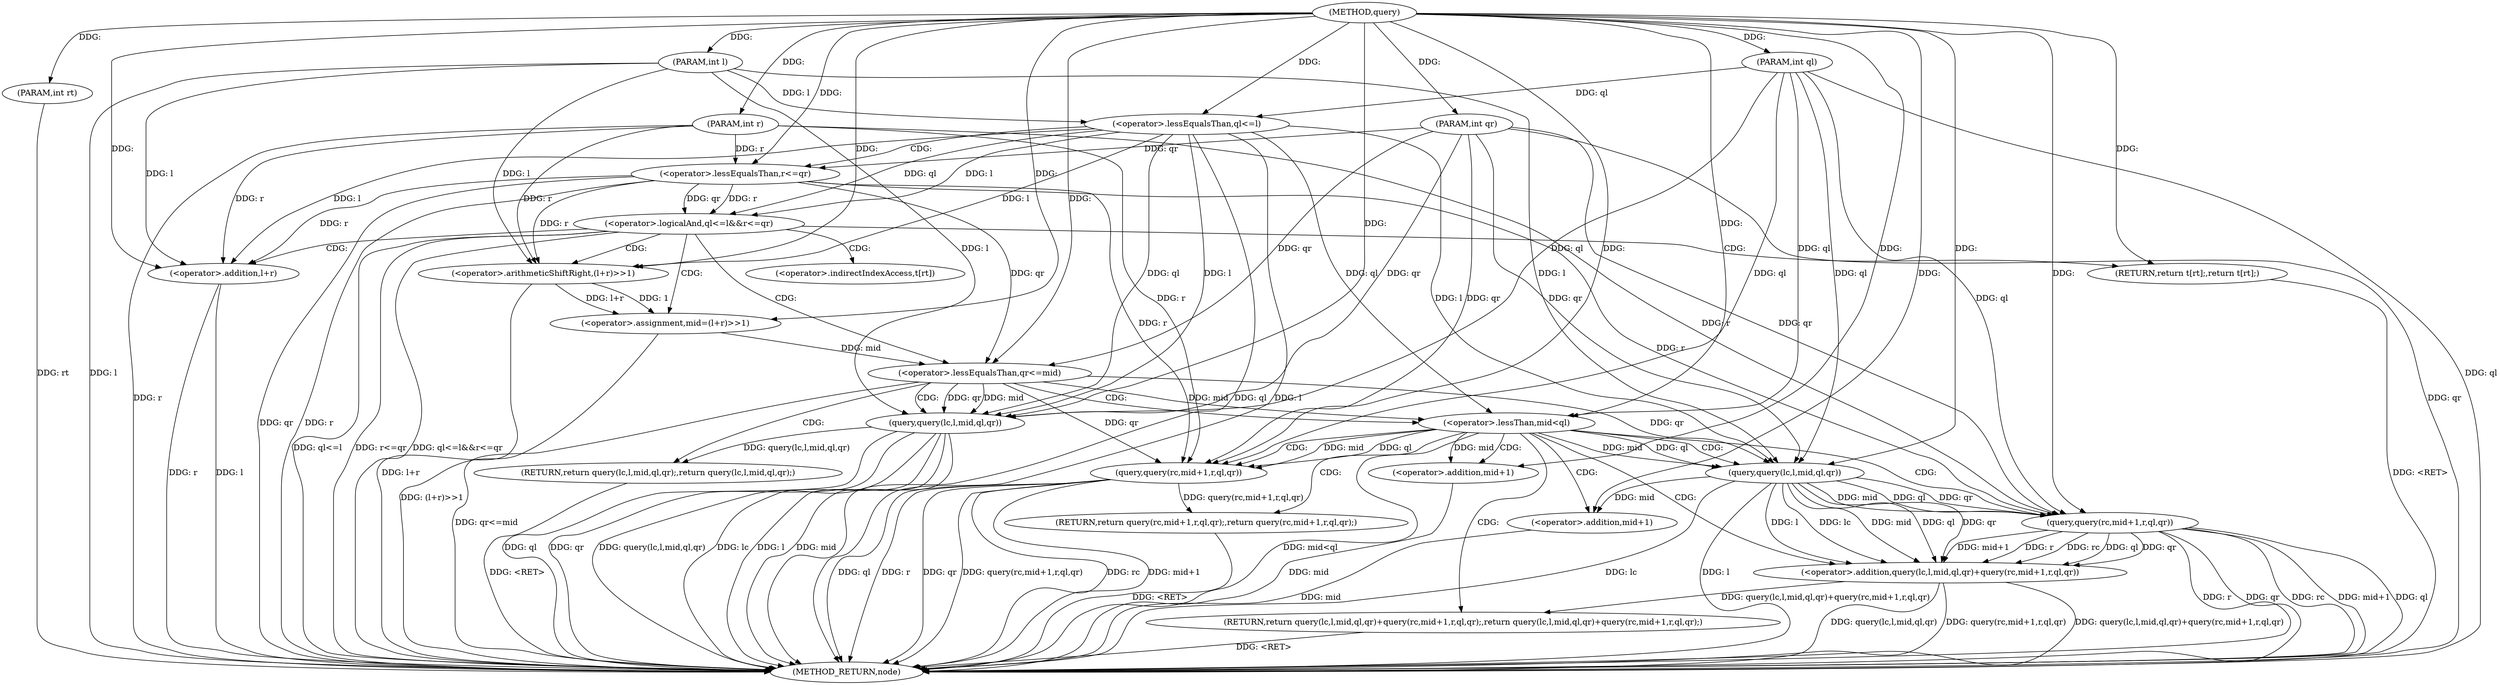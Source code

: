 digraph "query" {  
"1000568" [label = "(METHOD,query)" ]
"1000635" [label = "(METHOD_RETURN,node)" ]
"1000569" [label = "(PARAM,int rt)" ]
"1000570" [label = "(PARAM,int l)" ]
"1000571" [label = "(PARAM,int r)" ]
"1000572" [label = "(PARAM,int ql)" ]
"1000573" [label = "(PARAM,int qr)" ]
"1000588" [label = "(<operator>.assignment,mid=(l+r)>>1)" ]
"1000619" [label = "(RETURN,return query(lc,l,mid,ql,qr)+query(rc,mid+1,r,ql,qr);,return query(lc,l,mid,ql,qr)+query(rc,mid+1,r,ql,qr);)" ]
"1000576" [label = "(<operator>.logicalAnd,ql<=l&&r<=qr)" ]
"1000583" [label = "(RETURN,return t[rt];,return t[rt];)" ]
"1000596" [label = "(<operator>.lessEqualsThan,qr<=mid)" ]
"1000599" [label = "(RETURN,return query(lc,l,mid,ql,qr);,return query(lc,l,mid,ql,qr);)" ]
"1000607" [label = "(<operator>.lessThan,mid<ql)" ]
"1000610" [label = "(RETURN,return query(rc,mid+1,r,ql,qr);,return query(rc,mid+1,r,ql,qr);)" ]
"1000620" [label = "(<operator>.addition,query(lc,l,mid,ql,qr)+query(rc,mid+1,r,ql,qr))" ]
"1000590" [label = "(<operator>.arithmeticShiftRight,(l+r)>>1)" ]
"1000600" [label = "(query,query(lc,l,mid,ql,qr))" ]
"1000611" [label = "(query,query(rc,mid+1,r,ql,qr))" ]
"1000577" [label = "(<operator>.lessEqualsThan,ql<=l)" ]
"1000580" [label = "(<operator>.lessEqualsThan,r<=qr)" ]
"1000591" [label = "(<operator>.addition,l+r)" ]
"1000621" [label = "(query,query(lc,l,mid,ql,qr))" ]
"1000627" [label = "(query,query(rc,mid+1,r,ql,qr))" ]
"1000613" [label = "(<operator>.addition,mid+1)" ]
"1000629" [label = "(<operator>.addition,mid+1)" ]
"1000584" [label = "(<operator>.indirectIndexAccess,t[rt])" ]
  "1000569" -> "1000635"  [ label = "DDG: rt"] 
  "1000570" -> "1000635"  [ label = "DDG: l"] 
  "1000571" -> "1000635"  [ label = "DDG: r"] 
  "1000572" -> "1000635"  [ label = "DDG: ql"] 
  "1000573" -> "1000635"  [ label = "DDG: qr"] 
  "1000577" -> "1000635"  [ label = "DDG: ql"] 
  "1000577" -> "1000635"  [ label = "DDG: l"] 
  "1000576" -> "1000635"  [ label = "DDG: ql<=l"] 
  "1000580" -> "1000635"  [ label = "DDG: r"] 
  "1000580" -> "1000635"  [ label = "DDG: qr"] 
  "1000576" -> "1000635"  [ label = "DDG: r<=qr"] 
  "1000576" -> "1000635"  [ label = "DDG: ql<=l&&r<=qr"] 
  "1000591" -> "1000635"  [ label = "DDG: l"] 
  "1000591" -> "1000635"  [ label = "DDG: r"] 
  "1000590" -> "1000635"  [ label = "DDG: l+r"] 
  "1000588" -> "1000635"  [ label = "DDG: (l+r)>>1"] 
  "1000596" -> "1000635"  [ label = "DDG: qr<=mid"] 
  "1000607" -> "1000635"  [ label = "DDG: mid<ql"] 
  "1000621" -> "1000635"  [ label = "DDG: lc"] 
  "1000621" -> "1000635"  [ label = "DDG: l"] 
  "1000620" -> "1000635"  [ label = "DDG: query(lc,l,mid,ql,qr)"] 
  "1000627" -> "1000635"  [ label = "DDG: rc"] 
  "1000629" -> "1000635"  [ label = "DDG: mid"] 
  "1000627" -> "1000635"  [ label = "DDG: mid+1"] 
  "1000627" -> "1000635"  [ label = "DDG: r"] 
  "1000627" -> "1000635"  [ label = "DDG: ql"] 
  "1000627" -> "1000635"  [ label = "DDG: qr"] 
  "1000620" -> "1000635"  [ label = "DDG: query(rc,mid+1,r,ql,qr)"] 
  "1000620" -> "1000635"  [ label = "DDG: query(lc,l,mid,ql,qr)+query(rc,mid+1,r,ql,qr)"] 
  "1000611" -> "1000635"  [ label = "DDG: rc"] 
  "1000613" -> "1000635"  [ label = "DDG: mid"] 
  "1000611" -> "1000635"  [ label = "DDG: mid+1"] 
  "1000611" -> "1000635"  [ label = "DDG: r"] 
  "1000611" -> "1000635"  [ label = "DDG: ql"] 
  "1000611" -> "1000635"  [ label = "DDG: qr"] 
  "1000611" -> "1000635"  [ label = "DDG: query(rc,mid+1,r,ql,qr)"] 
  "1000600" -> "1000635"  [ label = "DDG: lc"] 
  "1000600" -> "1000635"  [ label = "DDG: l"] 
  "1000600" -> "1000635"  [ label = "DDG: mid"] 
  "1000600" -> "1000635"  [ label = "DDG: ql"] 
  "1000600" -> "1000635"  [ label = "DDG: qr"] 
  "1000600" -> "1000635"  [ label = "DDG: query(lc,l,mid,ql,qr)"] 
  "1000610" -> "1000635"  [ label = "DDG: <RET>"] 
  "1000619" -> "1000635"  [ label = "DDG: <RET>"] 
  "1000583" -> "1000635"  [ label = "DDG: <RET>"] 
  "1000599" -> "1000635"  [ label = "DDG: <RET>"] 
  "1000568" -> "1000569"  [ label = "DDG: "] 
  "1000568" -> "1000570"  [ label = "DDG: "] 
  "1000568" -> "1000571"  [ label = "DDG: "] 
  "1000568" -> "1000572"  [ label = "DDG: "] 
  "1000568" -> "1000573"  [ label = "DDG: "] 
  "1000590" -> "1000588"  [ label = "DDG: l+r"] 
  "1000590" -> "1000588"  [ label = "DDG: 1"] 
  "1000620" -> "1000619"  [ label = "DDG: query(lc,l,mid,ql,qr)+query(rc,mid+1,r,ql,qr)"] 
  "1000568" -> "1000583"  [ label = "DDG: "] 
  "1000568" -> "1000588"  [ label = "DDG: "] 
  "1000600" -> "1000599"  [ label = "DDG: query(lc,l,mid,ql,qr)"] 
  "1000611" -> "1000610"  [ label = "DDG: query(rc,mid+1,r,ql,qr)"] 
  "1000621" -> "1000620"  [ label = "DDG: qr"] 
  "1000621" -> "1000620"  [ label = "DDG: l"] 
  "1000621" -> "1000620"  [ label = "DDG: lc"] 
  "1000621" -> "1000620"  [ label = "DDG: mid"] 
  "1000621" -> "1000620"  [ label = "DDG: ql"] 
  "1000627" -> "1000620"  [ label = "DDG: r"] 
  "1000627" -> "1000620"  [ label = "DDG: rc"] 
  "1000627" -> "1000620"  [ label = "DDG: ql"] 
  "1000627" -> "1000620"  [ label = "DDG: qr"] 
  "1000627" -> "1000620"  [ label = "DDG: mid+1"] 
  "1000577" -> "1000576"  [ label = "DDG: l"] 
  "1000577" -> "1000576"  [ label = "DDG: ql"] 
  "1000580" -> "1000576"  [ label = "DDG: r"] 
  "1000580" -> "1000576"  [ label = "DDG: qr"] 
  "1000580" -> "1000590"  [ label = "DDG: r"] 
  "1000571" -> "1000590"  [ label = "DDG: r"] 
  "1000568" -> "1000590"  [ label = "DDG: "] 
  "1000577" -> "1000590"  [ label = "DDG: l"] 
  "1000570" -> "1000590"  [ label = "DDG: l"] 
  "1000580" -> "1000596"  [ label = "DDG: qr"] 
  "1000573" -> "1000596"  [ label = "DDG: qr"] 
  "1000568" -> "1000596"  [ label = "DDG: "] 
  "1000588" -> "1000596"  [ label = "DDG: mid"] 
  "1000596" -> "1000607"  [ label = "DDG: mid"] 
  "1000568" -> "1000607"  [ label = "DDG: "] 
  "1000577" -> "1000607"  [ label = "DDG: ql"] 
  "1000572" -> "1000607"  [ label = "DDG: ql"] 
  "1000572" -> "1000577"  [ label = "DDG: ql"] 
  "1000568" -> "1000577"  [ label = "DDG: "] 
  "1000570" -> "1000577"  [ label = "DDG: l"] 
  "1000571" -> "1000580"  [ label = "DDG: r"] 
  "1000568" -> "1000580"  [ label = "DDG: "] 
  "1000573" -> "1000580"  [ label = "DDG: qr"] 
  "1000577" -> "1000591"  [ label = "DDG: l"] 
  "1000570" -> "1000591"  [ label = "DDG: l"] 
  "1000568" -> "1000591"  [ label = "DDG: "] 
  "1000580" -> "1000591"  [ label = "DDG: r"] 
  "1000571" -> "1000591"  [ label = "DDG: r"] 
  "1000568" -> "1000600"  [ label = "DDG: "] 
  "1000577" -> "1000600"  [ label = "DDG: ql"] 
  "1000572" -> "1000600"  [ label = "DDG: ql"] 
  "1000596" -> "1000600"  [ label = "DDG: qr"] 
  "1000573" -> "1000600"  [ label = "DDG: qr"] 
  "1000570" -> "1000600"  [ label = "DDG: l"] 
  "1000577" -> "1000600"  [ label = "DDG: l"] 
  "1000596" -> "1000600"  [ label = "DDG: mid"] 
  "1000568" -> "1000611"  [ label = "DDG: "] 
  "1000571" -> "1000611"  [ label = "DDG: r"] 
  "1000580" -> "1000611"  [ label = "DDG: r"] 
  "1000596" -> "1000611"  [ label = "DDG: qr"] 
  "1000573" -> "1000611"  [ label = "DDG: qr"] 
  "1000607" -> "1000611"  [ label = "DDG: ql"] 
  "1000572" -> "1000611"  [ label = "DDG: ql"] 
  "1000607" -> "1000611"  [ label = "DDG: mid"] 
  "1000568" -> "1000621"  [ label = "DDG: "] 
  "1000596" -> "1000621"  [ label = "DDG: qr"] 
  "1000573" -> "1000621"  [ label = "DDG: qr"] 
  "1000570" -> "1000621"  [ label = "DDG: l"] 
  "1000577" -> "1000621"  [ label = "DDG: l"] 
  "1000607" -> "1000621"  [ label = "DDG: mid"] 
  "1000607" -> "1000621"  [ label = "DDG: ql"] 
  "1000572" -> "1000621"  [ label = "DDG: ql"] 
  "1000568" -> "1000627"  [ label = "DDG: "] 
  "1000571" -> "1000627"  [ label = "DDG: r"] 
  "1000580" -> "1000627"  [ label = "DDG: r"] 
  "1000621" -> "1000627"  [ label = "DDG: ql"] 
  "1000572" -> "1000627"  [ label = "DDG: ql"] 
  "1000621" -> "1000627"  [ label = "DDG: qr"] 
  "1000573" -> "1000627"  [ label = "DDG: qr"] 
  "1000621" -> "1000627"  [ label = "DDG: mid"] 
  "1000607" -> "1000613"  [ label = "DDG: mid"] 
  "1000568" -> "1000613"  [ label = "DDG: "] 
  "1000621" -> "1000629"  [ label = "DDG: mid"] 
  "1000568" -> "1000629"  [ label = "DDG: "] 
  "1000576" -> "1000584"  [ label = "CDG: "] 
  "1000576" -> "1000590"  [ label = "CDG: "] 
  "1000576" -> "1000596"  [ label = "CDG: "] 
  "1000576" -> "1000588"  [ label = "CDG: "] 
  "1000576" -> "1000583"  [ label = "CDG: "] 
  "1000576" -> "1000591"  [ label = "CDG: "] 
  "1000596" -> "1000607"  [ label = "CDG: "] 
  "1000596" -> "1000600"  [ label = "CDG: "] 
  "1000596" -> "1000599"  [ label = "CDG: "] 
  "1000607" -> "1000619"  [ label = "CDG: "] 
  "1000607" -> "1000627"  [ label = "CDG: "] 
  "1000607" -> "1000611"  [ label = "CDG: "] 
  "1000607" -> "1000610"  [ label = "CDG: "] 
  "1000607" -> "1000629"  [ label = "CDG: "] 
  "1000607" -> "1000620"  [ label = "CDG: "] 
  "1000607" -> "1000613"  [ label = "CDG: "] 
  "1000607" -> "1000621"  [ label = "CDG: "] 
  "1000577" -> "1000580"  [ label = "CDG: "] 
}
